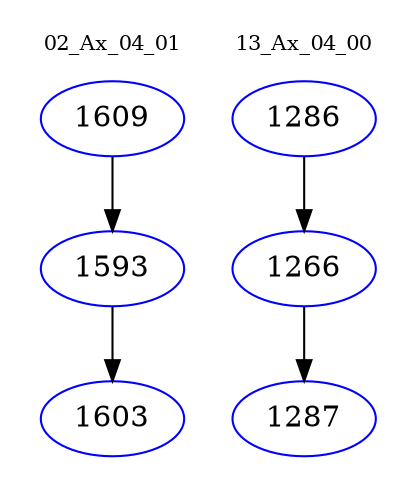digraph{
subgraph cluster_0 {
color = white
label = "02_Ax_04_01";
fontsize=10;
T0_1609 [label="1609", color="blue"]
T0_1609 -> T0_1593 [color="black"]
T0_1593 [label="1593", color="blue"]
T0_1593 -> T0_1603 [color="black"]
T0_1603 [label="1603", color="blue"]
}
subgraph cluster_1 {
color = white
label = "13_Ax_04_00";
fontsize=10;
T1_1286 [label="1286", color="blue"]
T1_1286 -> T1_1266 [color="black"]
T1_1266 [label="1266", color="blue"]
T1_1266 -> T1_1287 [color="black"]
T1_1287 [label="1287", color="blue"]
}
}

